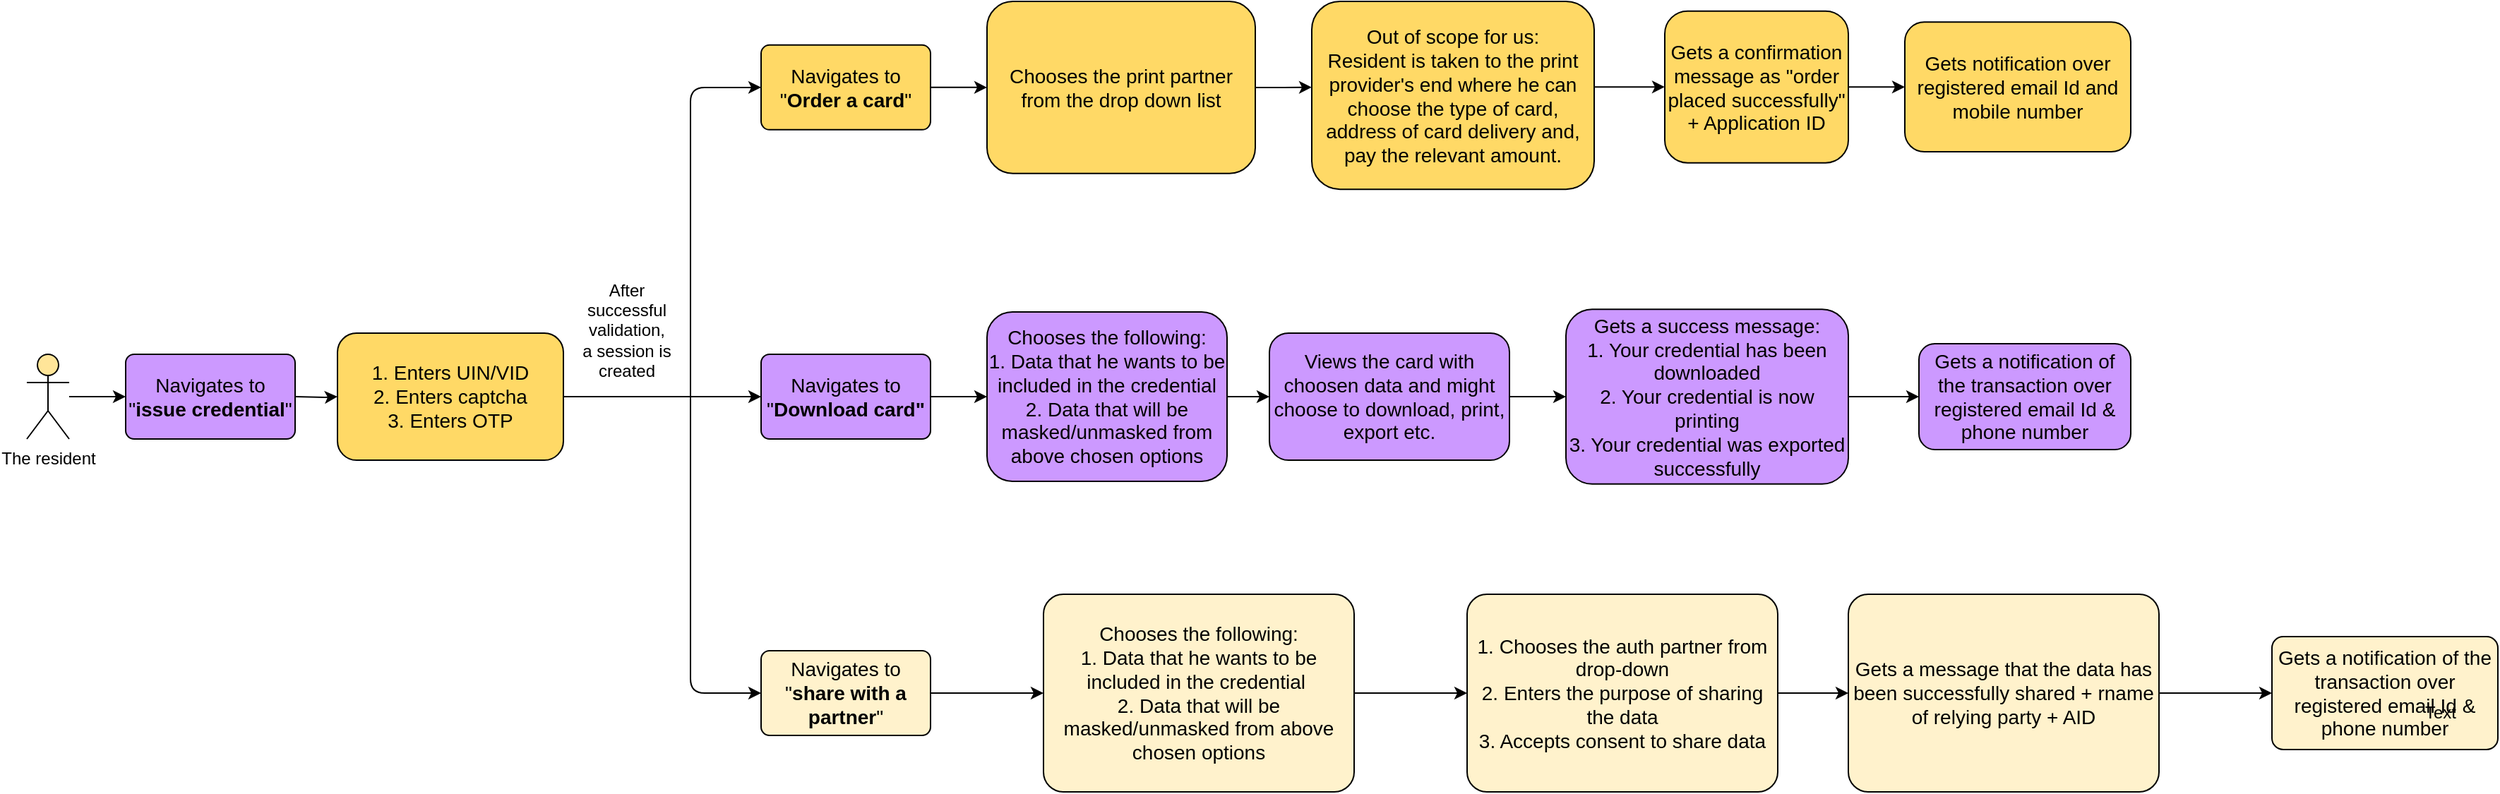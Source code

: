 <mxfile version="17.4.4" type="github">
  <diagram id="YokHMV-pXo1lt2CPLB1L" name="Page-1">
    <mxGraphModel dx="1108" dy="450" grid="1" gridSize="10" guides="1" tooltips="1" connect="1" arrows="1" fold="1" page="1" pageScale="1" pageWidth="850" pageHeight="1100" math="0" shadow="0">
      <root>
        <mxCell id="0" />
        <mxCell id="1" parent="0" />
        <mxCell id="ws3U10MYjGHLncX9R9nI-1" value="" style="edgeStyle=orthogonalEdgeStyle;rounded=0;orthogonalLoop=1;jettySize=auto;html=1;fillColor=#00CC66;" edge="1" parent="1" source="ws3U10MYjGHLncX9R9nI-2">
          <mxGeometry relative="1" as="geometry">
            <mxPoint x="140.0" y="650.01" as="targetPoint" />
          </mxGeometry>
        </mxCell>
        <mxCell id="ws3U10MYjGHLncX9R9nI-2" value="The resident" style="shape=umlActor;verticalLabelPosition=bottom;labelBackgroundColor=#ffffff;verticalAlign=top;html=1;outlineConnect=0;fillColor=#FFE599;" vertex="1" parent="1">
          <mxGeometry x="70" y="620.01" width="30" height="60" as="geometry" />
        </mxCell>
        <mxCell id="ws3U10MYjGHLncX9R9nI-3" value="" style="edgeStyle=orthogonalEdgeStyle;rounded=0;orthogonalLoop=1;jettySize=auto;html=1;fillColor=#00CC66;entryX=0;entryY=0.5;entryDx=0;entryDy=0;" edge="1" parent="1" source="ws3U10MYjGHLncX9R9nI-4" target="ws3U10MYjGHLncX9R9nI-16">
          <mxGeometry relative="1" as="geometry">
            <mxPoint x="550" y="670" as="targetPoint" />
          </mxGeometry>
        </mxCell>
        <mxCell id="ws3U10MYjGHLncX9R9nI-4" value="&lt;div style=&quot;font-size: 14px&quot;&gt;&lt;div&gt;1. Enters UIN/VID&lt;/div&gt;&lt;div&gt;2. Enters captcha&lt;/div&gt;3. Enters OTP&lt;font&gt;&lt;br&gt;&lt;/font&gt;&lt;/div&gt;" style="rounded=1;whiteSpace=wrap;html=1;fillColor=#FFD966;" vertex="1" parent="1">
          <mxGeometry x="290" y="605.01" width="160" height="89.99" as="geometry" />
        </mxCell>
        <mxCell id="ws3U10MYjGHLncX9R9nI-5" value="" style="edgeStyle=orthogonalEdgeStyle;rounded=0;orthogonalLoop=1;jettySize=auto;html=1;" edge="1" parent="1" source="ws3U10MYjGHLncX9R9nI-6" target="ws3U10MYjGHLncX9R9nI-8">
          <mxGeometry relative="1" as="geometry" />
        </mxCell>
        <mxCell id="ws3U10MYjGHLncX9R9nI-6" value="&lt;div&gt;&lt;font style=&quot;font-size: 14px&quot;&gt;Navigates to &quot;&lt;b&gt;Order a card&lt;/b&gt;&quot;&lt;/font&gt;&lt;br&gt;&lt;/div&gt;" style="rounded=1;whiteSpace=wrap;html=1;fillColor=#FFD966;arcSize=10;" vertex="1" parent="1">
          <mxGeometry x="590" y="400.93" width="120" height="60" as="geometry" />
        </mxCell>
        <mxCell id="ws3U10MYjGHLncX9R9nI-7" value="" style="edgeStyle=orthogonalEdgeStyle;rounded=0;orthogonalLoop=1;jettySize=auto;html=1;" edge="1" parent="1" source="ws3U10MYjGHLncX9R9nI-8">
          <mxGeometry relative="1" as="geometry">
            <mxPoint x="980" y="430.83" as="targetPoint" />
          </mxGeometry>
        </mxCell>
        <mxCell id="ws3U10MYjGHLncX9R9nI-8" value="&lt;font style=&quot;font-size: 14px&quot;&gt;Chooses the print partner from the drop down list&lt;/font&gt;" style="rounded=1;whiteSpace=wrap;html=1;fillColor=#FFD966;" vertex="1" parent="1">
          <mxGeometry x="750" y="370" width="190" height="121.87" as="geometry" />
        </mxCell>
        <mxCell id="ws3U10MYjGHLncX9R9nI-9" value="&lt;font style=&quot;font-size: 14px&quot;&gt;Out of scope for us:&lt;br&gt;Resident is taken to the print provider&#39;s end where he can choose the type of card, address of card delivery and, pay the relevant amount.&lt;/font&gt;" style="rounded=1;whiteSpace=wrap;html=1;fillColor=#FFD966;" vertex="1" parent="1">
          <mxGeometry x="980" y="370" width="200" height="133.13" as="geometry" />
        </mxCell>
        <mxCell id="ws3U10MYjGHLncX9R9nI-10" value="After successful validation, &lt;br&gt;a session is created" style="text;html=1;strokeColor=none;fillColor=none;align=center;verticalAlign=middle;whiteSpace=wrap;rounded=0;" vertex="1" parent="1">
          <mxGeometry x="460" y="592.5" width="70" height="20" as="geometry" />
        </mxCell>
        <mxCell id="ws3U10MYjGHLncX9R9nI-11" value="" style="edgeStyle=orthogonalEdgeStyle;rounded=0;orthogonalLoop=1;jettySize=auto;html=1;" edge="1" parent="1">
          <mxGeometry relative="1" as="geometry">
            <mxPoint x="1180" y="430.61" as="sourcePoint" />
            <mxPoint x="1230" y="430.61" as="targetPoint" />
          </mxGeometry>
        </mxCell>
        <mxCell id="ws3U10MYjGHLncX9R9nI-12" value="" style="edgeStyle=orthogonalEdgeStyle;rounded=0;orthogonalLoop=1;jettySize=auto;html=1;" edge="1" parent="1" source="ws3U10MYjGHLncX9R9nI-13" target="ws3U10MYjGHLncX9R9nI-14">
          <mxGeometry relative="1" as="geometry" />
        </mxCell>
        <mxCell id="ws3U10MYjGHLncX9R9nI-13" value="&lt;font style=&quot;font-size: 14px&quot;&gt;Gets a confirmation message as &quot;order placed successfully&quot; + Application ID&lt;/font&gt;" style="rounded=1;whiteSpace=wrap;html=1;fillColor=#FFD966;" vertex="1" parent="1">
          <mxGeometry x="1230" y="376.86" width="130" height="107.5" as="geometry" />
        </mxCell>
        <mxCell id="ws3U10MYjGHLncX9R9nI-14" value="&lt;font style=&quot;font-size: 14px&quot;&gt;Gets notification over registered email Id and mobile number&lt;/font&gt;" style="rounded=1;whiteSpace=wrap;html=1;fillColor=#FFD966;" vertex="1" parent="1">
          <mxGeometry x="1400" y="384.67" width="160" height="91.87" as="geometry" />
        </mxCell>
        <mxCell id="ws3U10MYjGHLncX9R9nI-15" value="" style="edgeStyle=orthogonalEdgeStyle;rounded=0;orthogonalLoop=1;jettySize=auto;html=1;" edge="1" parent="1" source="ws3U10MYjGHLncX9R9nI-16" target="ws3U10MYjGHLncX9R9nI-18">
          <mxGeometry relative="1" as="geometry" />
        </mxCell>
        <mxCell id="ws3U10MYjGHLncX9R9nI-16" value="&lt;div&gt;&lt;font style=&quot;font-size: 14px&quot;&gt;Navigates to &quot;&lt;b&gt;Download card&quot;&lt;/b&gt;&lt;/font&gt;&lt;br&gt;&lt;/div&gt;" style="rounded=1;whiteSpace=wrap;html=1;fillColor=#CC99FF;arcSize=10;" vertex="1" parent="1">
          <mxGeometry x="590" y="620" width="120" height="60" as="geometry" />
        </mxCell>
        <mxCell id="ws3U10MYjGHLncX9R9nI-17" value="" style="edgeStyle=orthogonalEdgeStyle;rounded=0;orthogonalLoop=1;jettySize=auto;html=1;" edge="1" parent="1" source="ws3U10MYjGHLncX9R9nI-18" target="ws3U10MYjGHLncX9R9nI-20">
          <mxGeometry relative="1" as="geometry" />
        </mxCell>
        <mxCell id="ws3U10MYjGHLncX9R9nI-18" value="&lt;font style=&quot;font-size: 14px&quot;&gt;Chooses the following:&lt;br&gt;1. Data that he wants to be included in the credential &lt;br&gt;2. Data that will be masked/unmasked from above chosen options&lt;/font&gt;" style="rounded=1;whiteSpace=wrap;html=1;fillColor=#CC99FF;" vertex="1" parent="1">
          <mxGeometry x="750" y="590" width="170" height="120" as="geometry" />
        </mxCell>
        <mxCell id="ws3U10MYjGHLncX9R9nI-19" value="" style="edgeStyle=orthogonalEdgeStyle;rounded=0;orthogonalLoop=1;jettySize=auto;html=1;entryX=0;entryY=0.5;entryDx=0;entryDy=0;" edge="1" parent="1" source="ws3U10MYjGHLncX9R9nI-20" target="ws3U10MYjGHLncX9R9nI-22">
          <mxGeometry relative="1" as="geometry">
            <mxPoint x="1140" y="630.005" as="targetPoint" />
          </mxGeometry>
        </mxCell>
        <mxCell id="ws3U10MYjGHLncX9R9nI-20" value="&lt;font style=&quot;font-size: 14px&quot;&gt;Views the card with choosen data and might choose to download, print, export etc.&lt;/font&gt;" style="rounded=1;whiteSpace=wrap;html=1;fillColor=#CC99FF;" vertex="1" parent="1">
          <mxGeometry x="950" y="605" width="170" height="90" as="geometry" />
        </mxCell>
        <mxCell id="ws3U10MYjGHLncX9R9nI-21" value="" style="edgeStyle=orthogonalEdgeStyle;rounded=0;orthogonalLoop=1;jettySize=auto;html=1;fillColor=#00CC66;" edge="1" parent="1" source="ws3U10MYjGHLncX9R9nI-22" target="ws3U10MYjGHLncX9R9nI-23">
          <mxGeometry relative="1" as="geometry" />
        </mxCell>
        <mxCell id="ws3U10MYjGHLncX9R9nI-22" value="&lt;font style=&quot;font-size: 14px&quot;&gt;Gets a success message:&lt;br&gt;1. Your credential has been downloaded&lt;br&gt;2. Your credential is now printing&lt;br&gt;3. Your credential was exported successfully&lt;/font&gt;" style="rounded=1;whiteSpace=wrap;html=1;fillColor=#CC99FF;" vertex="1" parent="1">
          <mxGeometry x="1160" y="588.13" width="200" height="123.75" as="geometry" />
        </mxCell>
        <mxCell id="ws3U10MYjGHLncX9R9nI-23" value="&lt;font style=&quot;font-size: 14px&quot;&gt;Gets a notification of the transaction over registered email Id &amp;amp; phone number&lt;/font&gt;" style="rounded=1;whiteSpace=wrap;html=1;fillColor=#CC99FF;" vertex="1" parent="1">
          <mxGeometry x="1410" y="612.5" width="150" height="75" as="geometry" />
        </mxCell>
        <mxCell id="ws3U10MYjGHLncX9R9nI-24" value="" style="edgeStyle=orthogonalEdgeStyle;rounded=0;orthogonalLoop=1;jettySize=auto;html=1;fillColor=#00CC66;" edge="1" parent="1" target="ws3U10MYjGHLncX9R9nI-4">
          <mxGeometry relative="1" as="geometry">
            <mxPoint x="260" y="650" as="sourcePoint" />
          </mxGeometry>
        </mxCell>
        <mxCell id="ws3U10MYjGHLncX9R9nI-25" value="" style="endArrow=classic;html=1;fillColor=#00CC66;" edge="1" parent="1">
          <mxGeometry width="50" height="50" relative="1" as="geometry">
            <mxPoint x="540" y="650" as="sourcePoint" />
            <mxPoint x="590" y="860.0" as="targetPoint" />
            <Array as="points">
              <mxPoint x="540" y="860" />
            </Array>
          </mxGeometry>
        </mxCell>
        <mxCell id="ws3U10MYjGHLncX9R9nI-26" value="" style="endArrow=classic;html=1;fillColor=#00CC66;entryX=0;entryY=0.5;entryDx=0;entryDy=0;" edge="1" parent="1" target="ws3U10MYjGHLncX9R9nI-6">
          <mxGeometry width="50" height="50" relative="1" as="geometry">
            <mxPoint x="540" y="650" as="sourcePoint" />
            <mxPoint x="620" y="810" as="targetPoint" />
            <Array as="points">
              <mxPoint x="540" y="520" />
              <mxPoint x="540" y="431" />
            </Array>
          </mxGeometry>
        </mxCell>
        <mxCell id="ws3U10MYjGHLncX9R9nI-27" value="" style="edgeStyle=orthogonalEdgeStyle;rounded=0;orthogonalLoop=1;jettySize=auto;html=1;fillColor=#00CC66;" edge="1" parent="1" source="ws3U10MYjGHLncX9R9nI-28" target="ws3U10MYjGHLncX9R9nI-30">
          <mxGeometry relative="1" as="geometry" />
        </mxCell>
        <mxCell id="ws3U10MYjGHLncX9R9nI-28" value="&lt;div&gt;&lt;font style=&quot;font-size: 14px&quot;&gt;Navigates to &quot;&lt;b&gt;share with a partner&lt;/b&gt;&quot;&lt;/font&gt;&lt;br&gt;&lt;/div&gt;" style="rounded=1;whiteSpace=wrap;html=1;fillColor=#FFF2CC;arcSize=10;" vertex="1" parent="1">
          <mxGeometry x="590" y="830" width="120" height="60" as="geometry" />
        </mxCell>
        <mxCell id="ws3U10MYjGHLncX9R9nI-29" value="" style="edgeStyle=orthogonalEdgeStyle;rounded=0;orthogonalLoop=1;jettySize=auto;html=1;" edge="1" parent="1" source="ws3U10MYjGHLncX9R9nI-30" target="ws3U10MYjGHLncX9R9nI-32">
          <mxGeometry relative="1" as="geometry" />
        </mxCell>
        <mxCell id="ws3U10MYjGHLncX9R9nI-30" value="&lt;font style=&quot;font-size: 14px&quot;&gt;Chooses the following:&lt;br&gt;1. Data that he wants to be included in the credential&amp;nbsp;&lt;br&gt;2. Data that will be masked/unmasked from above chosen options&lt;/font&gt;" style="rounded=1;whiteSpace=wrap;html=1;fillColor=#FFF2CC;arcSize=10;" vertex="1" parent="1">
          <mxGeometry x="790" y="790" width="220" height="140" as="geometry" />
        </mxCell>
        <mxCell id="ws3U10MYjGHLncX9R9nI-31" value="" style="edgeStyle=orthogonalEdgeStyle;rounded=0;orthogonalLoop=1;jettySize=auto;html=1;" edge="1" parent="1" source="ws3U10MYjGHLncX9R9nI-32" target="ws3U10MYjGHLncX9R9nI-34">
          <mxGeometry relative="1" as="geometry" />
        </mxCell>
        <mxCell id="ws3U10MYjGHLncX9R9nI-32" value="&lt;font style=&quot;font-size: 14px&quot;&gt;1. Chooses the auth partner from drop-down&lt;br&gt;2. Enters the purpose of sharing the data&lt;br&gt;3. Accepts consent to share data&lt;/font&gt;" style="rounded=1;whiteSpace=wrap;html=1;fillColor=#FFF2CC;arcSize=10;" vertex="1" parent="1">
          <mxGeometry x="1090" y="790" width="220" height="140" as="geometry" />
        </mxCell>
        <mxCell id="ws3U10MYjGHLncX9R9nI-33" value="" style="edgeStyle=orthogonalEdgeStyle;rounded=0;orthogonalLoop=1;jettySize=auto;html=1;" edge="1" parent="1" source="ws3U10MYjGHLncX9R9nI-34">
          <mxGeometry relative="1" as="geometry">
            <mxPoint x="1660" y="860.0" as="targetPoint" />
          </mxGeometry>
        </mxCell>
        <mxCell id="ws3U10MYjGHLncX9R9nI-34" value="&lt;font style=&quot;font-size: 14px&quot;&gt;Gets a message that the data has been successfully shared + rname of relying party + AID&lt;/font&gt;" style="rounded=1;whiteSpace=wrap;html=1;fillColor=#FFF2CC;arcSize=10;" vertex="1" parent="1">
          <mxGeometry x="1360" y="790" width="220" height="140" as="geometry" />
        </mxCell>
        <mxCell id="ws3U10MYjGHLncX9R9nI-35" value="&lt;font style=&quot;font-size: 14px&quot;&gt;Gets a notification of the transaction over registered email Id &amp;amp; phone number&lt;/font&gt;" style="rounded=1;whiteSpace=wrap;html=1;fillColor=#FFF2CC;arcSize=10;" vertex="1" parent="1">
          <mxGeometry x="1660" y="820" width="160" height="80" as="geometry" />
        </mxCell>
        <mxCell id="ws3U10MYjGHLncX9R9nI-36" value="Text" style="text;html=1;align=center;verticalAlign=middle;resizable=0;points=[];autosize=1;" vertex="1" parent="ws3U10MYjGHLncX9R9nI-35">
          <mxGeometry x="99" y="44" width="40" height="20" as="geometry" />
        </mxCell>
        <mxCell id="ws3U10MYjGHLncX9R9nI-37" value="&lt;div&gt;&lt;font style=&quot;font-size: 14px&quot;&gt;Navigates to &quot;&lt;b&gt;issue credential&lt;/b&gt;&quot;&lt;/font&gt;&lt;br&gt;&lt;/div&gt;" style="rounded=1;whiteSpace=wrap;html=1;fillColor=#CC99FF;arcSize=10;" vertex="1" parent="1">
          <mxGeometry x="140" y="620" width="120" height="60" as="geometry" />
        </mxCell>
      </root>
    </mxGraphModel>
  </diagram>
</mxfile>
